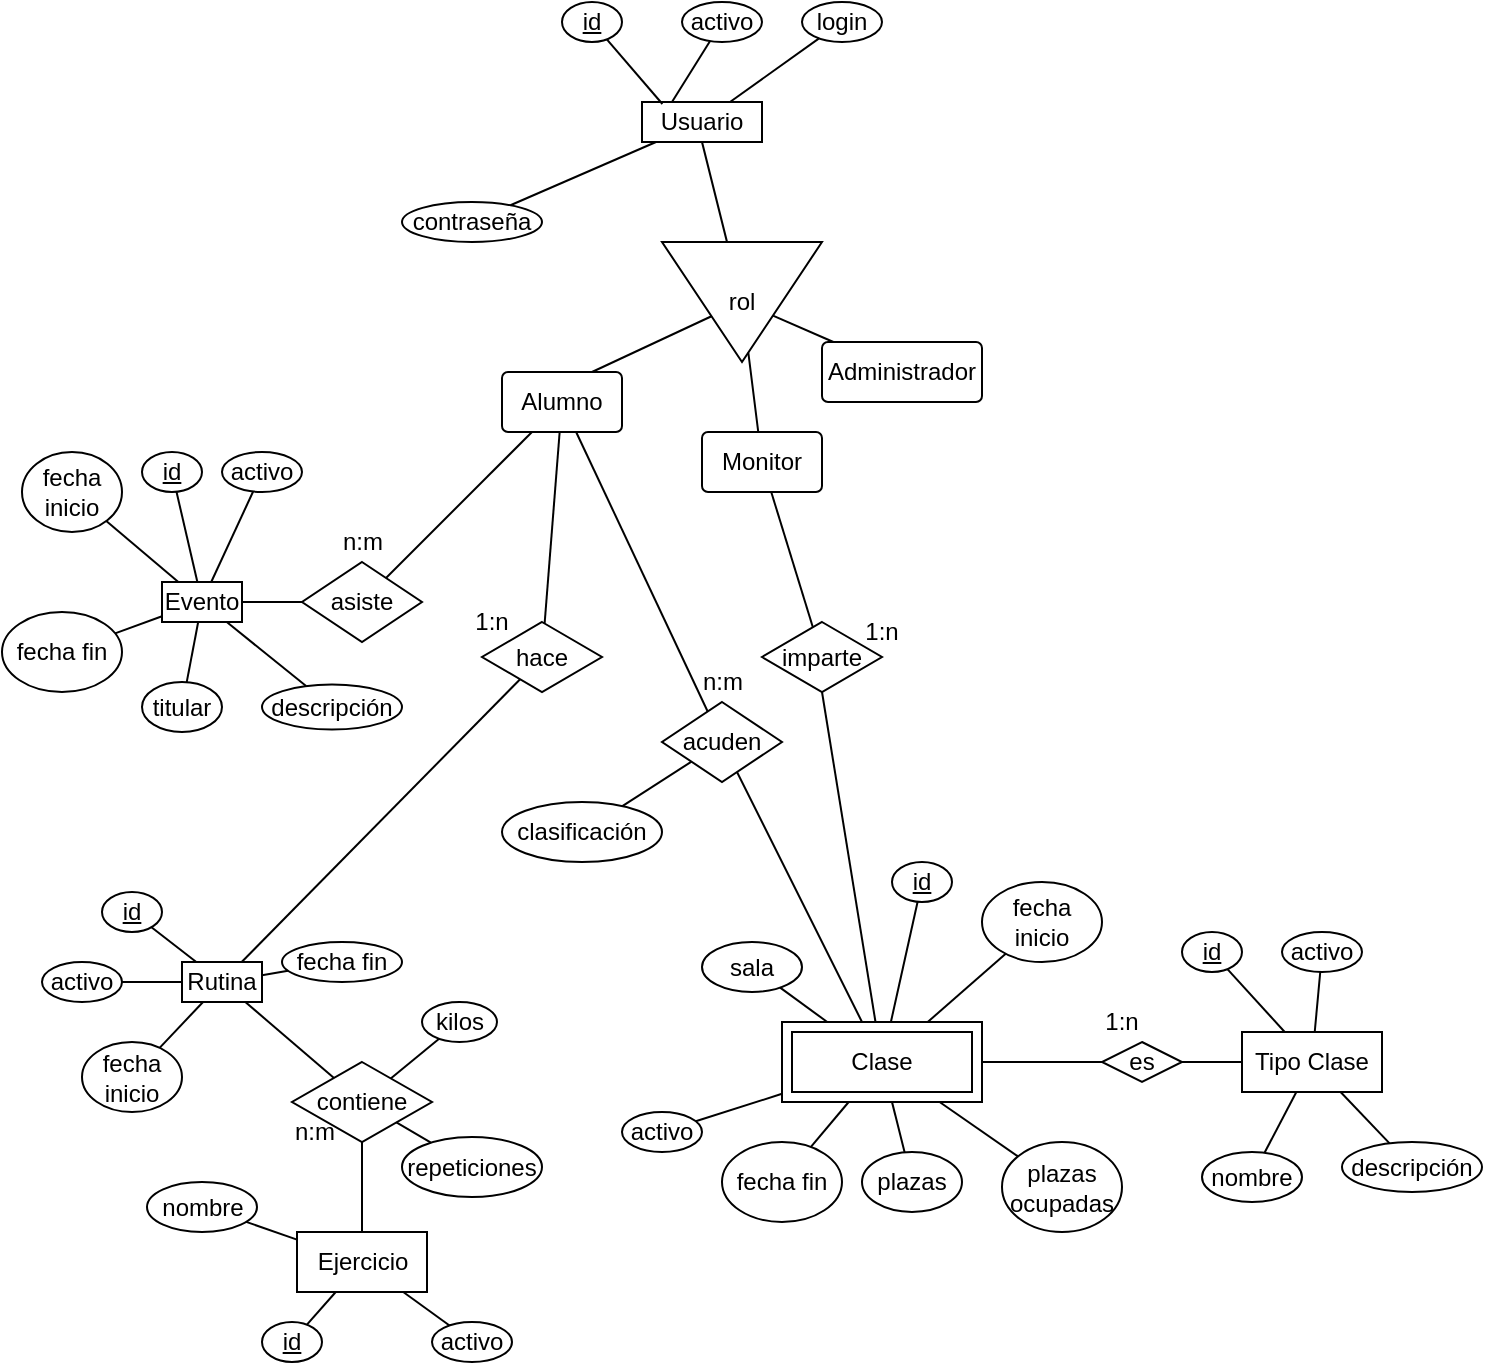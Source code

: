 <mxfile version="20.8.24" type="device"><diagram id="R2lEEEUBdFMjLlhIrx00" name="Page-1"><mxGraphModel dx="1173" dy="634" grid="1" gridSize="10" guides="1" tooltips="1" connect="1" arrows="1" fold="1" page="1" pageScale="1" pageWidth="850" pageHeight="1100" math="0" shadow="0" extFonts="Permanent Marker^https://fonts.googleapis.com/css?family=Permanent+Marker"><root><mxCell id="0"/><mxCell id="1" parent="0"/><mxCell id="Co1etFbUFyNNP4r_9IpC-1" value="&lt;div&gt;Usuario&lt;/div&gt;" style="whiteSpace=wrap;html=1;align=center;" vertex="1" parent="1"><mxGeometry x="390" y="130" width="60" height="20" as="geometry"/></mxCell><mxCell id="Co1etFbUFyNNP4r_9IpC-2" value="acuden" style="shape=rhombus;perimeter=rhombusPerimeter;whiteSpace=wrap;html=1;align=center;" vertex="1" parent="1"><mxGeometry x="400" y="430" width="60" height="40" as="geometry"/></mxCell><mxCell id="Co1etFbUFyNNP4r_9IpC-4" value="Clase" style="shape=ext;margin=3;double=1;whiteSpace=wrap;html=1;align=center;" vertex="1" parent="1"><mxGeometry x="460" y="590" width="100" height="40" as="geometry"/></mxCell><mxCell id="Co1etFbUFyNNP4r_9IpC-7" value="" style="endArrow=none;html=1;rounded=0;" edge="1" parent="1" source="Co1etFbUFyNNP4r_9IpC-2" target="Co1etFbUFyNNP4r_9IpC-4"><mxGeometry relative="1" as="geometry"><mxPoint x="580" y="320" as="sourcePoint"/><mxPoint x="740" y="320" as="targetPoint"/></mxGeometry></mxCell><mxCell id="Co1etFbUFyNNP4r_9IpC-10" value="&lt;div&gt;id&lt;/div&gt;" style="ellipse;whiteSpace=wrap;html=1;align=center;fontStyle=4;" vertex="1" parent="1"><mxGeometry x="350" y="80" width="30" height="20" as="geometry"/></mxCell><mxCell id="Co1etFbUFyNNP4r_9IpC-11" value="" style="endArrow=none;html=1;rounded=0;entryX=0.17;entryY=0.05;entryDx=0;entryDy=0;entryPerimeter=0;" edge="1" parent="1" source="Co1etFbUFyNNP4r_9IpC-10" target="Co1etFbUFyNNP4r_9IpC-1"><mxGeometry relative="1" as="geometry"><mxPoint x="580" y="320" as="sourcePoint"/><mxPoint x="740" y="320" as="targetPoint"/></mxGeometry></mxCell><mxCell id="Co1etFbUFyNNP4r_9IpC-12" value="activo" style="ellipse;whiteSpace=wrap;html=1;align=center;" vertex="1" parent="1"><mxGeometry x="410" y="80" width="40" height="20" as="geometry"/></mxCell><mxCell id="Co1etFbUFyNNP4r_9IpC-13" value="" style="endArrow=none;html=1;rounded=0;entryX=0.25;entryY=0;entryDx=0;entryDy=0;" edge="1" parent="1" source="Co1etFbUFyNNP4r_9IpC-12" target="Co1etFbUFyNNP4r_9IpC-1"><mxGeometry relative="1" as="geometry"><mxPoint x="580" y="320" as="sourcePoint"/><mxPoint x="740" y="320" as="targetPoint"/></mxGeometry></mxCell><mxCell id="Co1etFbUFyNNP4r_9IpC-14" value="login" style="ellipse;whiteSpace=wrap;html=1;align=center;" vertex="1" parent="1"><mxGeometry x="470" y="80" width="40" height="20" as="geometry"/></mxCell><mxCell id="Co1etFbUFyNNP4r_9IpC-15" value="" style="endArrow=none;html=1;rounded=0;" edge="1" parent="1" source="Co1etFbUFyNNP4r_9IpC-14" target="Co1etFbUFyNNP4r_9IpC-1"><mxGeometry relative="1" as="geometry"><mxPoint x="580" y="320" as="sourcePoint"/><mxPoint x="740" y="320" as="targetPoint"/></mxGeometry></mxCell><mxCell id="Co1etFbUFyNNP4r_9IpC-16" value="contraseña" style="ellipse;whiteSpace=wrap;html=1;align=center;" vertex="1" parent="1"><mxGeometry x="270" y="180" width="70" height="20" as="geometry"/></mxCell><mxCell id="Co1etFbUFyNNP4r_9IpC-18" value="" style="endArrow=none;html=1;rounded=0;" edge="1" parent="1" source="Co1etFbUFyNNP4r_9IpC-16" target="Co1etFbUFyNNP4r_9IpC-1"><mxGeometry relative="1" as="geometry"><mxPoint x="580" y="320" as="sourcePoint"/><mxPoint x="740" y="320" as="targetPoint"/></mxGeometry></mxCell><mxCell id="Co1etFbUFyNNP4r_9IpC-19" value="sala" style="ellipse;whiteSpace=wrap;html=1;align=center;" vertex="1" parent="1"><mxGeometry x="420" y="550" width="50" height="25" as="geometry"/></mxCell><mxCell id="Co1etFbUFyNNP4r_9IpC-20" value="rol" style="triangle;whiteSpace=wrap;html=1;rotation=0;direction=south;" vertex="1" parent="1"><mxGeometry x="400" y="200" width="80" height="60" as="geometry"/></mxCell><mxCell id="Co1etFbUFyNNP4r_9IpC-21" value="" style="endArrow=none;html=1;rounded=0;exitX=0.5;exitY=1;exitDx=0;exitDy=0;" edge="1" parent="1" source="Co1etFbUFyNNP4r_9IpC-1" target="Co1etFbUFyNNP4r_9IpC-20"><mxGeometry relative="1" as="geometry"><mxPoint x="580" y="320" as="sourcePoint"/><mxPoint x="740" y="320" as="targetPoint"/></mxGeometry></mxCell><mxCell id="Co1etFbUFyNNP4r_9IpC-23" value="Alumno" style="rounded=1;arcSize=10;whiteSpace=wrap;html=1;align=center;" vertex="1" parent="1"><mxGeometry x="320" y="265" width="60" height="30" as="geometry"/></mxCell><mxCell id="Co1etFbUFyNNP4r_9IpC-24" value="" style="endArrow=none;html=1;rounded=0;exitX=0.75;exitY=0;exitDx=0;exitDy=0;" edge="1" parent="1" source="Co1etFbUFyNNP4r_9IpC-23" target="Co1etFbUFyNNP4r_9IpC-20"><mxGeometry relative="1" as="geometry"><mxPoint x="580" y="320" as="sourcePoint"/><mxPoint x="740" y="320" as="targetPoint"/></mxGeometry></mxCell><mxCell id="Co1etFbUFyNNP4r_9IpC-26" value="Administrador" style="rounded=1;arcSize=10;whiteSpace=wrap;html=1;align=center;" vertex="1" parent="1"><mxGeometry x="480" y="250" width="80" height="30" as="geometry"/></mxCell><mxCell id="Co1etFbUFyNNP4r_9IpC-27" value="" style="endArrow=none;html=1;rounded=0;" edge="1" parent="1" source="Co1etFbUFyNNP4r_9IpC-20" target="Co1etFbUFyNNP4r_9IpC-26"><mxGeometry relative="1" as="geometry"><mxPoint x="580" y="320" as="sourcePoint"/><mxPoint x="740" y="320" as="targetPoint"/></mxGeometry></mxCell><mxCell id="Co1etFbUFyNNP4r_9IpC-28" value="Monitor" style="rounded=1;arcSize=10;whiteSpace=wrap;html=1;align=center;" vertex="1" parent="1"><mxGeometry x="420" y="295" width="60" height="30" as="geometry"/></mxCell><mxCell id="Co1etFbUFyNNP4r_9IpC-29" value="" style="endArrow=none;html=1;rounded=0;" edge="1" parent="1" source="Co1etFbUFyNNP4r_9IpC-20" target="Co1etFbUFyNNP4r_9IpC-28"><mxGeometry relative="1" as="geometry"><mxPoint x="580" y="320" as="sourcePoint"/><mxPoint x="740" y="320" as="targetPoint"/></mxGeometry></mxCell><mxCell id="Co1etFbUFyNNP4r_9IpC-30" value="" style="endArrow=none;html=1;rounded=0;" edge="1" parent="1" source="Co1etFbUFyNNP4r_9IpC-91" target="Co1etFbUFyNNP4r_9IpC-28"><mxGeometry relative="1" as="geometry"><mxPoint x="580" y="420" as="sourcePoint"/><mxPoint x="740" y="320" as="targetPoint"/></mxGeometry></mxCell><mxCell id="Co1etFbUFyNNP4r_9IpC-33" value="" style="endArrow=none;html=1;rounded=0;" edge="1" parent="1" source="Co1etFbUFyNNP4r_9IpC-2" target="Co1etFbUFyNNP4r_9IpC-23"><mxGeometry relative="1" as="geometry"><mxPoint x="580" y="320" as="sourcePoint"/><mxPoint x="740" y="320" as="targetPoint"/></mxGeometry></mxCell><mxCell id="Co1etFbUFyNNP4r_9IpC-35" value="" style="endArrow=none;html=1;rounded=0;" edge="1" parent="1" source="Co1etFbUFyNNP4r_9IpC-19" target="Co1etFbUFyNNP4r_9IpC-4"><mxGeometry relative="1" as="geometry"><mxPoint x="310" y="470" as="sourcePoint"/><mxPoint x="470" y="470" as="targetPoint"/></mxGeometry></mxCell><mxCell id="Co1etFbUFyNNP4r_9IpC-36" value="&lt;div&gt;id&lt;/div&gt;" style="ellipse;whiteSpace=wrap;html=1;align=center;fontStyle=4;" vertex="1" parent="1"><mxGeometry x="515" y="510" width="30" height="20" as="geometry"/></mxCell><mxCell id="Co1etFbUFyNNP4r_9IpC-37" value="" style="endArrow=none;html=1;rounded=0;" edge="1" parent="1" source="Co1etFbUFyNNP4r_9IpC-36" target="Co1etFbUFyNNP4r_9IpC-4"><mxGeometry relative="1" as="geometry"><mxPoint x="310" y="470" as="sourcePoint"/><mxPoint x="470" y="470" as="targetPoint"/></mxGeometry></mxCell><mxCell id="Co1etFbUFyNNP4r_9IpC-38" value="fecha inicio" style="ellipse;whiteSpace=wrap;html=1;align=center;" vertex="1" parent="1"><mxGeometry x="560" y="520" width="60" height="40" as="geometry"/></mxCell><mxCell id="Co1etFbUFyNNP4r_9IpC-39" value="" style="endArrow=none;html=1;rounded=0;" edge="1" parent="1" source="Co1etFbUFyNNP4r_9IpC-38" target="Co1etFbUFyNNP4r_9IpC-4"><mxGeometry relative="1" as="geometry"><mxPoint x="310" y="470" as="sourcePoint"/><mxPoint x="470" y="470" as="targetPoint"/></mxGeometry></mxCell><mxCell id="Co1etFbUFyNNP4r_9IpC-40" value="fecha fin" style="ellipse;whiteSpace=wrap;html=1;align=center;" vertex="1" parent="1"><mxGeometry x="430" y="650" width="60" height="40" as="geometry"/></mxCell><mxCell id="Co1etFbUFyNNP4r_9IpC-41" value="" style="endArrow=none;html=1;rounded=0;" edge="1" parent="1" source="Co1etFbUFyNNP4r_9IpC-40" target="Co1etFbUFyNNP4r_9IpC-4"><mxGeometry relative="1" as="geometry"><mxPoint x="550" y="679.58" as="sourcePoint"/><mxPoint x="710" y="679.58" as="targetPoint"/></mxGeometry></mxCell><mxCell id="Co1etFbUFyNNP4r_9IpC-42" value="plazas" style="ellipse;whiteSpace=wrap;html=1;align=center;" vertex="1" parent="1"><mxGeometry x="500" y="655" width="50" height="30" as="geometry"/></mxCell><mxCell id="Co1etFbUFyNNP4r_9IpC-43" value="" style="endArrow=none;html=1;rounded=0;" edge="1" parent="1" source="Co1etFbUFyNNP4r_9IpC-4" target="Co1etFbUFyNNP4r_9IpC-42"><mxGeometry relative="1" as="geometry"><mxPoint x="570" y="669.58" as="sourcePoint"/><mxPoint x="730" y="669.58" as="targetPoint"/></mxGeometry></mxCell><mxCell id="Co1etFbUFyNNP4r_9IpC-44" value="plazas ocupadas" style="ellipse;whiteSpace=wrap;html=1;align=center;direction=south;" vertex="1" parent="1"><mxGeometry x="570" y="650" width="60" height="45" as="geometry"/></mxCell><mxCell id="Co1etFbUFyNNP4r_9IpC-45" value="" style="endArrow=none;html=1;rounded=0;" edge="1" parent="1" source="Co1etFbUFyNNP4r_9IpC-4" target="Co1etFbUFyNNP4r_9IpC-44"><mxGeometry relative="1" as="geometry"><mxPoint x="590" y="609.58" as="sourcePoint"/><mxPoint x="750" y="609.58" as="targetPoint"/></mxGeometry></mxCell><mxCell id="Co1etFbUFyNNP4r_9IpC-46" value="Tipo Clase" style="whiteSpace=wrap;html=1;align=center;" vertex="1" parent="1"><mxGeometry x="690" y="595" width="70" height="30" as="geometry"/></mxCell><mxCell id="Co1etFbUFyNNP4r_9IpC-47" value="es" style="shape=rhombus;perimeter=rhombusPerimeter;whiteSpace=wrap;html=1;align=center;" vertex="1" parent="1"><mxGeometry x="620" y="600" width="40" height="20" as="geometry"/></mxCell><mxCell id="Co1etFbUFyNNP4r_9IpC-49" value="" style="endArrow=none;html=1;rounded=0;" edge="1" parent="1" source="Co1etFbUFyNNP4r_9IpC-47" target="Co1etFbUFyNNP4r_9IpC-46"><mxGeometry relative="1" as="geometry"><mxPoint x="680" y="545" as="sourcePoint"/><mxPoint x="840" y="545" as="targetPoint"/></mxGeometry></mxCell><mxCell id="Co1etFbUFyNNP4r_9IpC-51" value="" style="endArrow=none;html=1;rounded=0;" edge="1" parent="1" source="Co1etFbUFyNNP4r_9IpC-47" target="Co1etFbUFyNNP4r_9IpC-4"><mxGeometry relative="1" as="geometry"><mxPoint x="610" y="510" as="sourcePoint"/><mxPoint x="770" y="510" as="targetPoint"/></mxGeometry></mxCell><mxCell id="Co1etFbUFyNNP4r_9IpC-53" value="&lt;div&gt;id&lt;/div&gt;" style="ellipse;whiteSpace=wrap;html=1;align=center;fontStyle=4;" vertex="1" parent="1"><mxGeometry x="660" y="545" width="30" height="20" as="geometry"/></mxCell><mxCell id="Co1etFbUFyNNP4r_9IpC-55" value="" style="endArrow=none;html=1;rounded=0;" edge="1" parent="1" source="Co1etFbUFyNNP4r_9IpC-53" target="Co1etFbUFyNNP4r_9IpC-46"><mxGeometry relative="1" as="geometry"><mxPoint x="635" y="490" as="sourcePoint"/><mxPoint x="795" y="490" as="targetPoint"/></mxGeometry></mxCell><mxCell id="Co1etFbUFyNNP4r_9IpC-56" value="activo" style="ellipse;whiteSpace=wrap;html=1;align=center;" vertex="1" parent="1"><mxGeometry x="380" y="635" width="40" height="20" as="geometry"/></mxCell><mxCell id="Co1etFbUFyNNP4r_9IpC-57" value="" style="endArrow=none;html=1;rounded=0;" edge="1" parent="1" source="Co1etFbUFyNNP4r_9IpC-4" target="Co1etFbUFyNNP4r_9IpC-56"><mxGeometry relative="1" as="geometry"><mxPoint x="240" y="719" as="sourcePoint"/><mxPoint x="400" y="719" as="targetPoint"/></mxGeometry></mxCell><mxCell id="Co1etFbUFyNNP4r_9IpC-59" value="activo" style="ellipse;whiteSpace=wrap;html=1;align=center;" vertex="1" parent="1"><mxGeometry x="710" y="545" width="40" height="20" as="geometry"/></mxCell><mxCell id="Co1etFbUFyNNP4r_9IpC-60" value="" style="endArrow=none;html=1;rounded=0;" edge="1" parent="1" source="Co1etFbUFyNNP4r_9IpC-59" target="Co1etFbUFyNNP4r_9IpC-46"><mxGeometry relative="1" as="geometry"><mxPoint x="410" y="470" as="sourcePoint"/><mxPoint x="570" y="470" as="targetPoint"/></mxGeometry></mxCell><mxCell id="Co1etFbUFyNNP4r_9IpC-61" value="nombre" style="ellipse;whiteSpace=wrap;html=1;align=center;" vertex="1" parent="1"><mxGeometry x="670" y="655" width="50" height="25" as="geometry"/></mxCell><mxCell id="Co1etFbUFyNNP4r_9IpC-62" value="" style="endArrow=none;html=1;rounded=0;" edge="1" parent="1" source="Co1etFbUFyNNP4r_9IpC-61" target="Co1etFbUFyNNP4r_9IpC-46"><mxGeometry relative="1" as="geometry"><mxPoint x="660" y="700" as="sourcePoint"/><mxPoint x="820" y="700" as="targetPoint"/></mxGeometry></mxCell><mxCell id="Co1etFbUFyNNP4r_9IpC-63" value="descripción" style="ellipse;whiteSpace=wrap;html=1;align=center;" vertex="1" parent="1"><mxGeometry x="740" y="650" width="70" height="25" as="geometry"/></mxCell><mxCell id="Co1etFbUFyNNP4r_9IpC-64" value="" style="endArrow=none;html=1;rounded=0;" edge="1" parent="1" source="Co1etFbUFyNNP4r_9IpC-63" target="Co1etFbUFyNNP4r_9IpC-46"><mxGeometry relative="1" as="geometry"><mxPoint x="410" y="510" as="sourcePoint"/><mxPoint x="570" y="510" as="targetPoint"/></mxGeometry></mxCell><mxCell id="Co1etFbUFyNNP4r_9IpC-65" value="Evento" style="whiteSpace=wrap;html=1;align=center;" vertex="1" parent="1"><mxGeometry x="150" y="370" width="40" height="20" as="geometry"/></mxCell><mxCell id="Co1etFbUFyNNP4r_9IpC-66" value="clasificación" style="ellipse;whiteSpace=wrap;html=1;align=center;" vertex="1" parent="1"><mxGeometry x="320" y="480" width="80" height="30" as="geometry"/></mxCell><mxCell id="Co1etFbUFyNNP4r_9IpC-67" value="" style="endArrow=none;html=1;rounded=0;" edge="1" parent="1" source="Co1etFbUFyNNP4r_9IpC-66" target="Co1etFbUFyNNP4r_9IpC-2"><mxGeometry relative="1" as="geometry"><mxPoint x="310" y="520" as="sourcePoint"/><mxPoint x="470" y="520" as="targetPoint"/></mxGeometry></mxCell><mxCell id="Co1etFbUFyNNP4r_9IpC-68" value="asiste" style="shape=rhombus;perimeter=rhombusPerimeter;whiteSpace=wrap;html=1;align=center;" vertex="1" parent="1"><mxGeometry x="220" y="360" width="60" height="40" as="geometry"/></mxCell><mxCell id="Co1etFbUFyNNP4r_9IpC-69" value="" style="endArrow=none;html=1;rounded=0;" edge="1" parent="1" source="Co1etFbUFyNNP4r_9IpC-68" target="Co1etFbUFyNNP4r_9IpC-23"><mxGeometry relative="1" as="geometry"><mxPoint x="160" y="309.5" as="sourcePoint"/><mxPoint x="320" y="309.5" as="targetPoint"/></mxGeometry></mxCell><mxCell id="Co1etFbUFyNNP4r_9IpC-71" value="" style="endArrow=none;html=1;rounded=0;" edge="1" parent="1" source="Co1etFbUFyNNP4r_9IpC-68" target="Co1etFbUFyNNP4r_9IpC-65"><mxGeometry relative="1" as="geometry"><mxPoint x="150" y="449.58" as="sourcePoint"/><mxPoint x="310" y="449.58" as="targetPoint"/></mxGeometry></mxCell><mxCell id="Co1etFbUFyNNP4r_9IpC-73" value="hace" style="shape=rhombus;perimeter=rhombusPerimeter;whiteSpace=wrap;html=1;align=center;" vertex="1" parent="1"><mxGeometry x="310" y="390" width="60" height="35" as="geometry"/></mxCell><mxCell id="Co1etFbUFyNNP4r_9IpC-75" value="&lt;div&gt;id&lt;/div&gt;" style="ellipse;whiteSpace=wrap;html=1;align=center;fontStyle=4;" vertex="1" parent="1"><mxGeometry x="140" y="305" width="30" height="20" as="geometry"/></mxCell><mxCell id="Co1etFbUFyNNP4r_9IpC-77" value="" style="endArrow=none;html=1;rounded=0;" edge="1" parent="1" source="Co1etFbUFyNNP4r_9IpC-75" target="Co1etFbUFyNNP4r_9IpC-65"><mxGeometry relative="1" as="geometry"><mxPoint x="120" y="460" as="sourcePoint"/><mxPoint x="280" y="460" as="targetPoint"/></mxGeometry></mxCell><mxCell id="Co1etFbUFyNNP4r_9IpC-78" value="activo" style="ellipse;whiteSpace=wrap;html=1;align=center;" vertex="1" parent="1"><mxGeometry x="180" y="305" width="40" height="20" as="geometry"/></mxCell><mxCell id="Co1etFbUFyNNP4r_9IpC-80" value="" style="endArrow=none;html=1;rounded=0;" edge="1" parent="1" source="Co1etFbUFyNNP4r_9IpC-78" target="Co1etFbUFyNNP4r_9IpC-65"><mxGeometry relative="1" as="geometry"><mxPoint x="150" y="420" as="sourcePoint"/><mxPoint x="310" y="420" as="targetPoint"/></mxGeometry></mxCell><mxCell id="Co1etFbUFyNNP4r_9IpC-81" value="titular" style="ellipse;whiteSpace=wrap;html=1;align=center;" vertex="1" parent="1"><mxGeometry x="140" y="420" width="40" height="25" as="geometry"/></mxCell><mxCell id="Co1etFbUFyNNP4r_9IpC-82" value="" style="endArrow=none;html=1;rounded=0;" edge="1" parent="1" source="Co1etFbUFyNNP4r_9IpC-65" target="Co1etFbUFyNNP4r_9IpC-81"><mxGeometry relative="1" as="geometry"><mxPoint x="150" y="490" as="sourcePoint"/><mxPoint x="310" y="490" as="targetPoint"/></mxGeometry></mxCell><mxCell id="Co1etFbUFyNNP4r_9IpC-83" value="descripción" style="ellipse;whiteSpace=wrap;html=1;align=center;" vertex="1" parent="1"><mxGeometry x="200" y="421.25" width="70" height="22.5" as="geometry"/></mxCell><mxCell id="Co1etFbUFyNNP4r_9IpC-84" value="" style="endArrow=none;html=1;rounded=0;" edge="1" parent="1" source="Co1etFbUFyNNP4r_9IpC-65" target="Co1etFbUFyNNP4r_9IpC-83"><mxGeometry relative="1" as="geometry"><mxPoint x="160" y="502.16" as="sourcePoint"/><mxPoint x="220" y="400" as="targetPoint"/></mxGeometry></mxCell><mxCell id="Co1etFbUFyNNP4r_9IpC-85" value="" style="endArrow=none;html=1;rounded=0;" edge="1" parent="1" source="Co1etFbUFyNNP4r_9IpC-73" target="Co1etFbUFyNNP4r_9IpC-23"><mxGeometry relative="1" as="geometry"><mxPoint x="200" y="507.08" as="sourcePoint"/><mxPoint x="360" y="507.08" as="targetPoint"/></mxGeometry></mxCell><mxCell id="Co1etFbUFyNNP4r_9IpC-87" value="fecha inicio" style="ellipse;whiteSpace=wrap;html=1;align=center;" vertex="1" parent="1"><mxGeometry x="80" y="305" width="50" height="40" as="geometry"/></mxCell><mxCell id="Co1etFbUFyNNP4r_9IpC-88" value="" style="endArrow=none;html=1;rounded=0;" edge="1" parent="1" source="Co1etFbUFyNNP4r_9IpC-87" target="Co1etFbUFyNNP4r_9IpC-65"><mxGeometry relative="1" as="geometry"><mxPoint x="230" y="470" as="sourcePoint"/><mxPoint x="390" y="470" as="targetPoint"/></mxGeometry></mxCell><mxCell id="Co1etFbUFyNNP4r_9IpC-89" value="fecha fin" style="ellipse;whiteSpace=wrap;html=1;align=center;" vertex="1" parent="1"><mxGeometry x="70" y="385" width="60" height="40" as="geometry"/></mxCell><mxCell id="Co1etFbUFyNNP4r_9IpC-90" value="" style="endArrow=none;html=1;rounded=0;" edge="1" parent="1" source="Co1etFbUFyNNP4r_9IpC-89" target="Co1etFbUFyNNP4r_9IpC-65"><mxGeometry relative="1" as="geometry"><mxPoint x="60" y="570" as="sourcePoint"/><mxPoint x="220" y="570" as="targetPoint"/></mxGeometry></mxCell><mxCell id="Co1etFbUFyNNP4r_9IpC-91" value="imparte" style="shape=rhombus;perimeter=rhombusPerimeter;whiteSpace=wrap;html=1;align=center;" vertex="1" parent="1"><mxGeometry x="450" y="390" width="60" height="35" as="geometry"/></mxCell><mxCell id="Co1etFbUFyNNP4r_9IpC-93" value="" style="endArrow=none;html=1;rounded=0;exitX=0.5;exitY=1;exitDx=0;exitDy=0;" edge="1" parent="1" source="Co1etFbUFyNNP4r_9IpC-91" target="Co1etFbUFyNNP4r_9IpC-4"><mxGeometry relative="1" as="geometry"><mxPoint x="410" y="480" as="sourcePoint"/><mxPoint x="570" y="480" as="targetPoint"/></mxGeometry></mxCell><mxCell id="Co1etFbUFyNNP4r_9IpC-95" value="Rutina" style="whiteSpace=wrap;html=1;align=center;" vertex="1" parent="1"><mxGeometry x="160" y="560" width="40" height="20" as="geometry"/></mxCell><mxCell id="Co1etFbUFyNNP4r_9IpC-96" value="" style="endArrow=none;html=1;rounded=0;" edge="1" parent="1" source="Co1etFbUFyNNP4r_9IpC-73" target="Co1etFbUFyNNP4r_9IpC-95"><mxGeometry relative="1" as="geometry"><mxPoint x="110" y="590" as="sourcePoint"/><mxPoint x="270" y="590" as="targetPoint"/></mxGeometry></mxCell><mxCell id="Co1etFbUFyNNP4r_9IpC-98" value="&lt;div&gt;id&lt;/div&gt;" style="ellipse;whiteSpace=wrap;html=1;align=center;fontStyle=4;" vertex="1" parent="1"><mxGeometry x="120" y="525" width="30" height="20" as="geometry"/></mxCell><mxCell id="Co1etFbUFyNNP4r_9IpC-100" value="" style="endArrow=none;html=1;rounded=0;" edge="1" parent="1" source="Co1etFbUFyNNP4r_9IpC-98" target="Co1etFbUFyNNP4r_9IpC-95"><mxGeometry relative="1" as="geometry"><mxPoint x="210" y="539.71" as="sourcePoint"/><mxPoint x="370" y="539.71" as="targetPoint"/></mxGeometry></mxCell><mxCell id="Co1etFbUFyNNP4r_9IpC-101" value="activo" style="ellipse;whiteSpace=wrap;html=1;align=center;" vertex="1" parent="1"><mxGeometry x="90" y="560" width="40" height="20" as="geometry"/></mxCell><mxCell id="Co1etFbUFyNNP4r_9IpC-103" value="" style="endArrow=none;html=1;rounded=0;" edge="1" parent="1" source="Co1etFbUFyNNP4r_9IpC-101" target="Co1etFbUFyNNP4r_9IpC-95"><mxGeometry relative="1" as="geometry"><mxPoint x="110" y="610" as="sourcePoint"/><mxPoint x="250" y="644.41" as="targetPoint"/></mxGeometry></mxCell><mxCell id="Co1etFbUFyNNP4r_9IpC-104" value="fecha inicio" style="ellipse;whiteSpace=wrap;html=1;align=center;" vertex="1" parent="1"><mxGeometry x="110" y="600" width="50" height="35" as="geometry"/></mxCell><mxCell id="Co1etFbUFyNNP4r_9IpC-105" value="" style="endArrow=none;html=1;rounded=0;" edge="1" parent="1" source="Co1etFbUFyNNP4r_9IpC-104" target="Co1etFbUFyNNP4r_9IpC-95"><mxGeometry relative="1" as="geometry"><mxPoint x="190" y="510" as="sourcePoint"/><mxPoint x="350" y="510" as="targetPoint"/></mxGeometry></mxCell><mxCell id="Co1etFbUFyNNP4r_9IpC-106" value="fecha fin" style="ellipse;whiteSpace=wrap;html=1;align=center;" vertex="1" parent="1"><mxGeometry x="210" y="550" width="60" height="20" as="geometry"/></mxCell><mxCell id="Co1etFbUFyNNP4r_9IpC-107" value="" style="endArrow=none;html=1;rounded=0;" edge="1" parent="1" source="Co1etFbUFyNNP4r_9IpC-106" target="Co1etFbUFyNNP4r_9IpC-95"><mxGeometry relative="1" as="geometry"><mxPoint x="190" y="510" as="sourcePoint"/><mxPoint x="350" y="510" as="targetPoint"/></mxGeometry></mxCell><mxCell id="Co1etFbUFyNNP4r_9IpC-108" value="contiene" style="shape=rhombus;perimeter=rhombusPerimeter;whiteSpace=wrap;html=1;align=center;" vertex="1" parent="1"><mxGeometry x="215" y="610" width="70" height="40" as="geometry"/></mxCell><mxCell id="Co1etFbUFyNNP4r_9IpC-109" value="Ejercicio" style="whiteSpace=wrap;html=1;align=center;" vertex="1" parent="1"><mxGeometry x="217.5" y="695" width="65" height="30" as="geometry"/></mxCell><mxCell id="Co1etFbUFyNNP4r_9IpC-110" value="" style="endArrow=none;html=1;rounded=0;" edge="1" parent="1" source="Co1etFbUFyNNP4r_9IpC-108" target="Co1etFbUFyNNP4r_9IpC-95"><mxGeometry relative="1" as="geometry"><mxPoint x="180" y="675" as="sourcePoint"/><mxPoint x="340" y="675" as="targetPoint"/></mxGeometry></mxCell><mxCell id="Co1etFbUFyNNP4r_9IpC-112" value="" style="endArrow=none;html=1;rounded=0;" edge="1" parent="1" source="Co1etFbUFyNNP4r_9IpC-108" target="Co1etFbUFyNNP4r_9IpC-109"><mxGeometry relative="1" as="geometry"><mxPoint x="120" y="680" as="sourcePoint"/><mxPoint x="280" y="680" as="targetPoint"/></mxGeometry></mxCell><mxCell id="Co1etFbUFyNNP4r_9IpC-114" value="nombre" style="ellipse;whiteSpace=wrap;html=1;align=center;" vertex="1" parent="1"><mxGeometry x="142.5" y="670" width="55" height="25" as="geometry"/></mxCell><mxCell id="Co1etFbUFyNNP4r_9IpC-115" value="" style="endArrow=none;html=1;rounded=0;" edge="1" parent="1" source="Co1etFbUFyNNP4r_9IpC-114" target="Co1etFbUFyNNP4r_9IpC-109"><mxGeometry relative="1" as="geometry"><mxPoint x="50" y="680" as="sourcePoint"/><mxPoint x="210" y="680" as="targetPoint"/></mxGeometry></mxCell><mxCell id="Co1etFbUFyNNP4r_9IpC-116" value="&lt;div&gt;id&lt;/div&gt;" style="ellipse;whiteSpace=wrap;html=1;align=center;fontStyle=4;" vertex="1" parent="1"><mxGeometry x="200" y="740" width="30" height="20" as="geometry"/></mxCell><mxCell id="Co1etFbUFyNNP4r_9IpC-117" value="" style="endArrow=none;html=1;rounded=0;" edge="1" parent="1" source="Co1etFbUFyNNP4r_9IpC-116" target="Co1etFbUFyNNP4r_9IpC-109"><mxGeometry relative="1" as="geometry"><mxPoint x="120" y="640" as="sourcePoint"/><mxPoint x="280" y="640" as="targetPoint"/></mxGeometry></mxCell><mxCell id="Co1etFbUFyNNP4r_9IpC-118" value="activo" style="ellipse;whiteSpace=wrap;html=1;align=center;" vertex="1" parent="1"><mxGeometry x="285" y="740" width="40" height="20" as="geometry"/></mxCell><mxCell id="Co1etFbUFyNNP4r_9IpC-119" value="" style="endArrow=none;html=1;rounded=0;" edge="1" parent="1" source="Co1etFbUFyNNP4r_9IpC-118" target="Co1etFbUFyNNP4r_9IpC-109"><mxGeometry relative="1" as="geometry"><mxPoint x="110" y="630" as="sourcePoint"/><mxPoint x="270" y="630" as="targetPoint"/></mxGeometry></mxCell><mxCell id="Co1etFbUFyNNP4r_9IpC-120" value="kilos" style="ellipse;whiteSpace=wrap;html=1;align=center;" vertex="1" parent="1"><mxGeometry x="280" y="580" width="37.5" height="20" as="geometry"/></mxCell><mxCell id="Co1etFbUFyNNP4r_9IpC-121" value="" style="endArrow=none;html=1;rounded=0;" edge="1" parent="1" source="Co1etFbUFyNNP4r_9IpC-120" target="Co1etFbUFyNNP4r_9IpC-108"><mxGeometry relative="1" as="geometry"><mxPoint x="110" y="630" as="sourcePoint"/><mxPoint x="270" y="630" as="targetPoint"/></mxGeometry></mxCell><mxCell id="Co1etFbUFyNNP4r_9IpC-122" value="repeticiones" style="ellipse;whiteSpace=wrap;html=1;align=center;" vertex="1" parent="1"><mxGeometry x="270" y="647.5" width="70" height="30" as="geometry"/></mxCell><mxCell id="Co1etFbUFyNNP4r_9IpC-123" value="" style="endArrow=none;html=1;rounded=0;" edge="1" parent="1" source="Co1etFbUFyNNP4r_9IpC-108" target="Co1etFbUFyNNP4r_9IpC-122"><mxGeometry relative="1" as="geometry"><mxPoint x="110" y="630" as="sourcePoint"/><mxPoint x="270" y="630" as="targetPoint"/></mxGeometry></mxCell><mxCell id="Co1etFbUFyNNP4r_9IpC-124" value="n:m" style="text;html=1;strokeColor=none;fillColor=none;align=center;verticalAlign=middle;whiteSpace=wrap;rounded=0;" vertex="1" parent="1"><mxGeometry x="238.75" y="340" width="22.5" height="20" as="geometry"/></mxCell><mxCell id="Co1etFbUFyNNP4r_9IpC-125" value="1:n" style="text;html=1;strokeColor=none;fillColor=none;align=center;verticalAlign=middle;whiteSpace=wrap;rounded=0;" vertex="1" parent="1"><mxGeometry x="305" y="380" width="20" height="20" as="geometry"/></mxCell><mxCell id="Co1etFbUFyNNP4r_9IpC-126" value="n:m" style="text;html=1;strokeColor=none;fillColor=none;align=center;verticalAlign=middle;whiteSpace=wrap;rounded=0;" vertex="1" parent="1"><mxGeometry x="418.75" y="410" width="22.5" height="20" as="geometry"/></mxCell><mxCell id="Co1etFbUFyNNP4r_9IpC-128" value="1:n" style="text;html=1;strokeColor=none;fillColor=none;align=center;verticalAlign=middle;whiteSpace=wrap;rounded=0;" vertex="1" parent="1"><mxGeometry x="500" y="385" width="20" height="20" as="geometry"/></mxCell><mxCell id="Co1etFbUFyNNP4r_9IpC-130" value="n:m" style="text;html=1;strokeColor=none;fillColor=none;align=center;verticalAlign=middle;whiteSpace=wrap;rounded=0;" vertex="1" parent="1"><mxGeometry x="215" y="635" width="22.5" height="20" as="geometry"/></mxCell><mxCell id="Co1etFbUFyNNP4r_9IpC-131" value="1:n" style="text;html=1;strokeColor=none;fillColor=none;align=center;verticalAlign=middle;whiteSpace=wrap;rounded=0;" vertex="1" parent="1"><mxGeometry x="620" y="580" width="20" height="20" as="geometry"/></mxCell></root></mxGraphModel></diagram></mxfile>